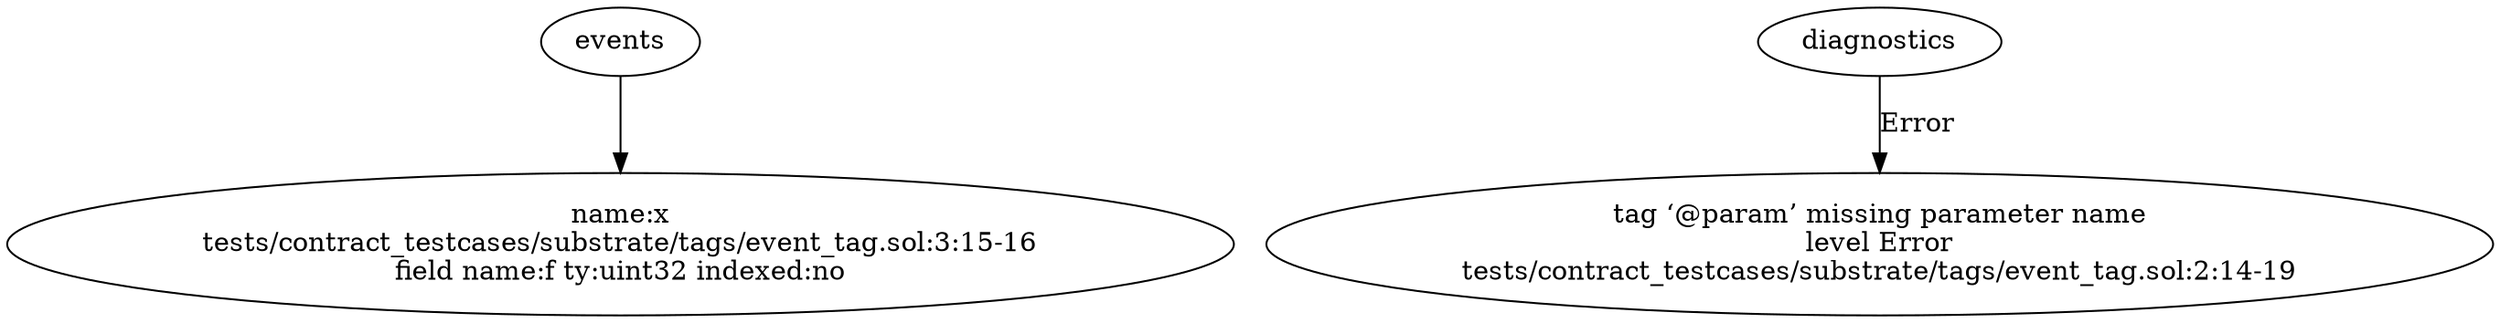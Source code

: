 strict digraph "tests/contract_testcases/substrate/tags/event_tag.sol" {
	x [label="name:x\ntests/contract_testcases/substrate/tags/event_tag.sol:3:15-16\nfield name:f ty:uint32 indexed:no"]
	diagnostic [label="tag ‘@param’ missing parameter name\nlevel Error\ntests/contract_testcases/substrate/tags/event_tag.sol:2:14-19"]
	events -> x
	diagnostics -> diagnostic [label="Error"]
}
